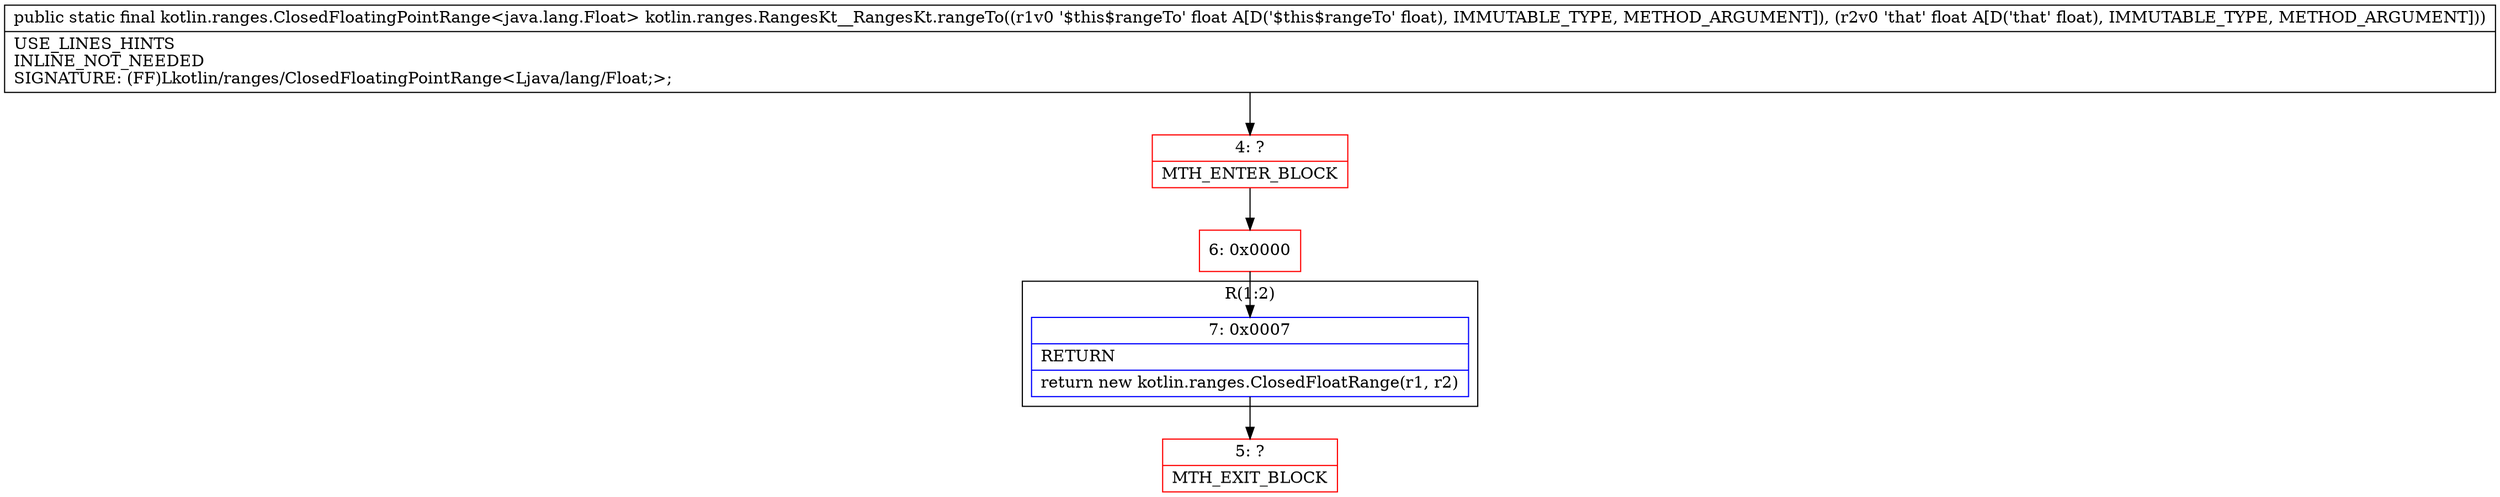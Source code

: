 digraph "CFG forkotlin.ranges.RangesKt__RangesKt.rangeTo(FF)Lkotlin\/ranges\/ClosedFloatingPointRange;" {
subgraph cluster_Region_1482965401 {
label = "R(1:2)";
node [shape=record,color=blue];
Node_7 [shape=record,label="{7\:\ 0x0007|RETURN\l|return new kotlin.ranges.ClosedFloatRange(r1, r2)\l}"];
}
Node_4 [shape=record,color=red,label="{4\:\ ?|MTH_ENTER_BLOCK\l}"];
Node_6 [shape=record,color=red,label="{6\:\ 0x0000}"];
Node_5 [shape=record,color=red,label="{5\:\ ?|MTH_EXIT_BLOCK\l}"];
MethodNode[shape=record,label="{public static final kotlin.ranges.ClosedFloatingPointRange\<java.lang.Float\> kotlin.ranges.RangesKt__RangesKt.rangeTo((r1v0 '$this$rangeTo' float A[D('$this$rangeTo' float), IMMUTABLE_TYPE, METHOD_ARGUMENT]), (r2v0 'that' float A[D('that' float), IMMUTABLE_TYPE, METHOD_ARGUMENT]))  | USE_LINES_HINTS\lINLINE_NOT_NEEDED\lSIGNATURE: (FF)Lkotlin\/ranges\/ClosedFloatingPointRange\<Ljava\/lang\/Float;\>;\l}"];
MethodNode -> Node_4;Node_7 -> Node_5;
Node_4 -> Node_6;
Node_6 -> Node_7;
}

